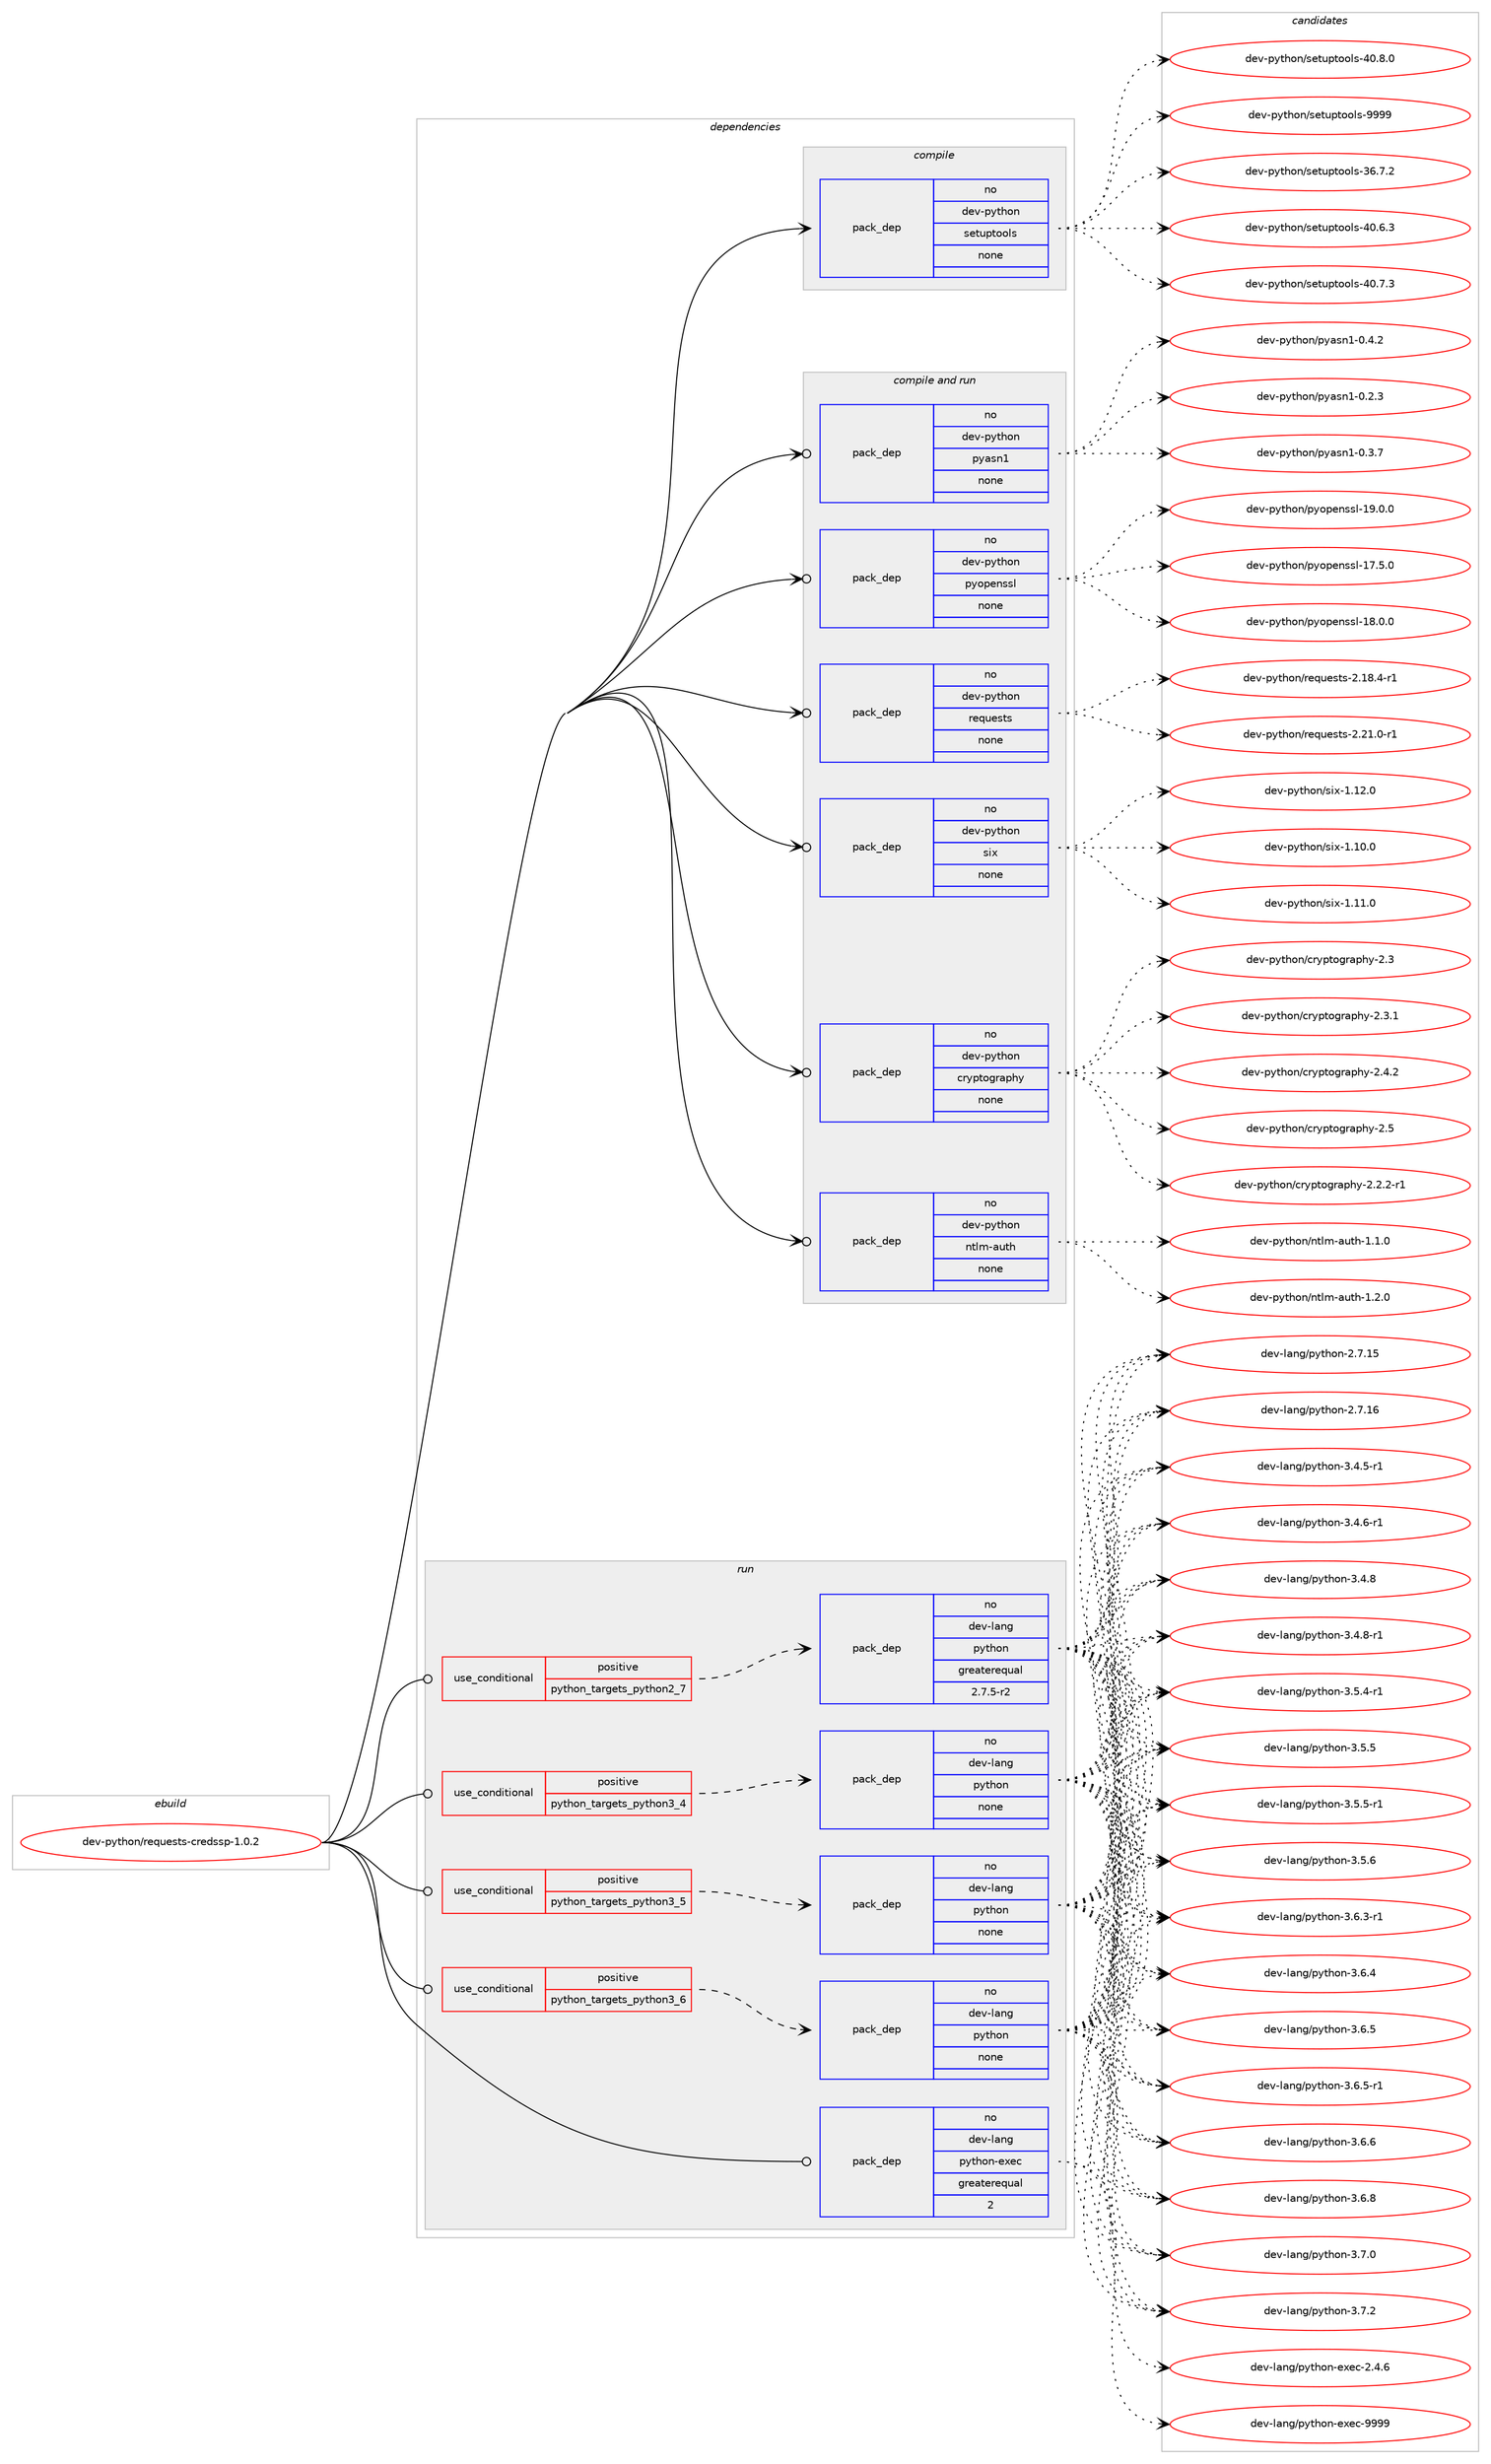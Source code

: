 digraph prolog {

# *************
# Graph options
# *************

newrank=true;
concentrate=true;
compound=true;
graph [rankdir=LR,fontname=Helvetica,fontsize=10,ranksep=1.5];#, ranksep=2.5, nodesep=0.2];
edge  [arrowhead=vee];
node  [fontname=Helvetica,fontsize=10];

# **********
# The ebuild
# **********

subgraph cluster_leftcol {
color=gray;
rank=same;
label=<<i>ebuild</i>>;
id [label="dev-python/requests-credssp-1.0.2", color=red, width=4, href="../dev-python/requests-credssp-1.0.2.svg"];
}

# ****************
# The dependencies
# ****************

subgraph cluster_midcol {
color=gray;
label=<<i>dependencies</i>>;
subgraph cluster_compile {
fillcolor="#eeeeee";
style=filled;
label=<<i>compile</i>>;
subgraph pack1031776 {
dependency1438928 [label=<<TABLE BORDER="0" CELLBORDER="1" CELLSPACING="0" CELLPADDING="4" WIDTH="220"><TR><TD ROWSPAN="6" CELLPADDING="30">pack_dep</TD></TR><TR><TD WIDTH="110">no</TD></TR><TR><TD>dev-python</TD></TR><TR><TD>setuptools</TD></TR><TR><TD>none</TD></TR><TR><TD></TD></TR></TABLE>>, shape=none, color=blue];
}
id:e -> dependency1438928:w [weight=20,style="solid",arrowhead="vee"];
}
subgraph cluster_compileandrun {
fillcolor="#eeeeee";
style=filled;
label=<<i>compile and run</i>>;
subgraph pack1031777 {
dependency1438929 [label=<<TABLE BORDER="0" CELLBORDER="1" CELLSPACING="0" CELLPADDING="4" WIDTH="220"><TR><TD ROWSPAN="6" CELLPADDING="30">pack_dep</TD></TR><TR><TD WIDTH="110">no</TD></TR><TR><TD>dev-python</TD></TR><TR><TD>cryptography</TD></TR><TR><TD>none</TD></TR><TR><TD></TD></TR></TABLE>>, shape=none, color=blue];
}
id:e -> dependency1438929:w [weight=20,style="solid",arrowhead="odotvee"];
subgraph pack1031778 {
dependency1438930 [label=<<TABLE BORDER="0" CELLBORDER="1" CELLSPACING="0" CELLPADDING="4" WIDTH="220"><TR><TD ROWSPAN="6" CELLPADDING="30">pack_dep</TD></TR><TR><TD WIDTH="110">no</TD></TR><TR><TD>dev-python</TD></TR><TR><TD>ntlm-auth</TD></TR><TR><TD>none</TD></TR><TR><TD></TD></TR></TABLE>>, shape=none, color=blue];
}
id:e -> dependency1438930:w [weight=20,style="solid",arrowhead="odotvee"];
subgraph pack1031779 {
dependency1438931 [label=<<TABLE BORDER="0" CELLBORDER="1" CELLSPACING="0" CELLPADDING="4" WIDTH="220"><TR><TD ROWSPAN="6" CELLPADDING="30">pack_dep</TD></TR><TR><TD WIDTH="110">no</TD></TR><TR><TD>dev-python</TD></TR><TR><TD>pyasn1</TD></TR><TR><TD>none</TD></TR><TR><TD></TD></TR></TABLE>>, shape=none, color=blue];
}
id:e -> dependency1438931:w [weight=20,style="solid",arrowhead="odotvee"];
subgraph pack1031780 {
dependency1438932 [label=<<TABLE BORDER="0" CELLBORDER="1" CELLSPACING="0" CELLPADDING="4" WIDTH="220"><TR><TD ROWSPAN="6" CELLPADDING="30">pack_dep</TD></TR><TR><TD WIDTH="110">no</TD></TR><TR><TD>dev-python</TD></TR><TR><TD>pyopenssl</TD></TR><TR><TD>none</TD></TR><TR><TD></TD></TR></TABLE>>, shape=none, color=blue];
}
id:e -> dependency1438932:w [weight=20,style="solid",arrowhead="odotvee"];
subgraph pack1031781 {
dependency1438933 [label=<<TABLE BORDER="0" CELLBORDER="1" CELLSPACING="0" CELLPADDING="4" WIDTH="220"><TR><TD ROWSPAN="6" CELLPADDING="30">pack_dep</TD></TR><TR><TD WIDTH="110">no</TD></TR><TR><TD>dev-python</TD></TR><TR><TD>requests</TD></TR><TR><TD>none</TD></TR><TR><TD></TD></TR></TABLE>>, shape=none, color=blue];
}
id:e -> dependency1438933:w [weight=20,style="solid",arrowhead="odotvee"];
subgraph pack1031782 {
dependency1438934 [label=<<TABLE BORDER="0" CELLBORDER="1" CELLSPACING="0" CELLPADDING="4" WIDTH="220"><TR><TD ROWSPAN="6" CELLPADDING="30">pack_dep</TD></TR><TR><TD WIDTH="110">no</TD></TR><TR><TD>dev-python</TD></TR><TR><TD>six</TD></TR><TR><TD>none</TD></TR><TR><TD></TD></TR></TABLE>>, shape=none, color=blue];
}
id:e -> dependency1438934:w [weight=20,style="solid",arrowhead="odotvee"];
}
subgraph cluster_run {
fillcolor="#eeeeee";
style=filled;
label=<<i>run</i>>;
subgraph cond383792 {
dependency1438935 [label=<<TABLE BORDER="0" CELLBORDER="1" CELLSPACING="0" CELLPADDING="4"><TR><TD ROWSPAN="3" CELLPADDING="10">use_conditional</TD></TR><TR><TD>positive</TD></TR><TR><TD>python_targets_python2_7</TD></TR></TABLE>>, shape=none, color=red];
subgraph pack1031783 {
dependency1438936 [label=<<TABLE BORDER="0" CELLBORDER="1" CELLSPACING="0" CELLPADDING="4" WIDTH="220"><TR><TD ROWSPAN="6" CELLPADDING="30">pack_dep</TD></TR><TR><TD WIDTH="110">no</TD></TR><TR><TD>dev-lang</TD></TR><TR><TD>python</TD></TR><TR><TD>greaterequal</TD></TR><TR><TD>2.7.5-r2</TD></TR></TABLE>>, shape=none, color=blue];
}
dependency1438935:e -> dependency1438936:w [weight=20,style="dashed",arrowhead="vee"];
}
id:e -> dependency1438935:w [weight=20,style="solid",arrowhead="odot"];
subgraph cond383793 {
dependency1438937 [label=<<TABLE BORDER="0" CELLBORDER="1" CELLSPACING="0" CELLPADDING="4"><TR><TD ROWSPAN="3" CELLPADDING="10">use_conditional</TD></TR><TR><TD>positive</TD></TR><TR><TD>python_targets_python3_4</TD></TR></TABLE>>, shape=none, color=red];
subgraph pack1031784 {
dependency1438938 [label=<<TABLE BORDER="0" CELLBORDER="1" CELLSPACING="0" CELLPADDING="4" WIDTH="220"><TR><TD ROWSPAN="6" CELLPADDING="30">pack_dep</TD></TR><TR><TD WIDTH="110">no</TD></TR><TR><TD>dev-lang</TD></TR><TR><TD>python</TD></TR><TR><TD>none</TD></TR><TR><TD></TD></TR></TABLE>>, shape=none, color=blue];
}
dependency1438937:e -> dependency1438938:w [weight=20,style="dashed",arrowhead="vee"];
}
id:e -> dependency1438937:w [weight=20,style="solid",arrowhead="odot"];
subgraph cond383794 {
dependency1438939 [label=<<TABLE BORDER="0" CELLBORDER="1" CELLSPACING="0" CELLPADDING="4"><TR><TD ROWSPAN="3" CELLPADDING="10">use_conditional</TD></TR><TR><TD>positive</TD></TR><TR><TD>python_targets_python3_5</TD></TR></TABLE>>, shape=none, color=red];
subgraph pack1031785 {
dependency1438940 [label=<<TABLE BORDER="0" CELLBORDER="1" CELLSPACING="0" CELLPADDING="4" WIDTH="220"><TR><TD ROWSPAN="6" CELLPADDING="30">pack_dep</TD></TR><TR><TD WIDTH="110">no</TD></TR><TR><TD>dev-lang</TD></TR><TR><TD>python</TD></TR><TR><TD>none</TD></TR><TR><TD></TD></TR></TABLE>>, shape=none, color=blue];
}
dependency1438939:e -> dependency1438940:w [weight=20,style="dashed",arrowhead="vee"];
}
id:e -> dependency1438939:w [weight=20,style="solid",arrowhead="odot"];
subgraph cond383795 {
dependency1438941 [label=<<TABLE BORDER="0" CELLBORDER="1" CELLSPACING="0" CELLPADDING="4"><TR><TD ROWSPAN="3" CELLPADDING="10">use_conditional</TD></TR><TR><TD>positive</TD></TR><TR><TD>python_targets_python3_6</TD></TR></TABLE>>, shape=none, color=red];
subgraph pack1031786 {
dependency1438942 [label=<<TABLE BORDER="0" CELLBORDER="1" CELLSPACING="0" CELLPADDING="4" WIDTH="220"><TR><TD ROWSPAN="6" CELLPADDING="30">pack_dep</TD></TR><TR><TD WIDTH="110">no</TD></TR><TR><TD>dev-lang</TD></TR><TR><TD>python</TD></TR><TR><TD>none</TD></TR><TR><TD></TD></TR></TABLE>>, shape=none, color=blue];
}
dependency1438941:e -> dependency1438942:w [weight=20,style="dashed",arrowhead="vee"];
}
id:e -> dependency1438941:w [weight=20,style="solid",arrowhead="odot"];
subgraph pack1031787 {
dependency1438943 [label=<<TABLE BORDER="0" CELLBORDER="1" CELLSPACING="0" CELLPADDING="4" WIDTH="220"><TR><TD ROWSPAN="6" CELLPADDING="30">pack_dep</TD></TR><TR><TD WIDTH="110">no</TD></TR><TR><TD>dev-lang</TD></TR><TR><TD>python-exec</TD></TR><TR><TD>greaterequal</TD></TR><TR><TD>2</TD></TR></TABLE>>, shape=none, color=blue];
}
id:e -> dependency1438943:w [weight=20,style="solid",arrowhead="odot"];
}
}

# **************
# The candidates
# **************

subgraph cluster_choices {
rank=same;
color=gray;
label=<<i>candidates</i>>;

subgraph choice1031776 {
color=black;
nodesep=1;
choice100101118451121211161041111104711510111611711211611111110811545515446554650 [label="dev-python/setuptools-36.7.2", color=red, width=4,href="../dev-python/setuptools-36.7.2.svg"];
choice100101118451121211161041111104711510111611711211611111110811545524846544651 [label="dev-python/setuptools-40.6.3", color=red, width=4,href="../dev-python/setuptools-40.6.3.svg"];
choice100101118451121211161041111104711510111611711211611111110811545524846554651 [label="dev-python/setuptools-40.7.3", color=red, width=4,href="../dev-python/setuptools-40.7.3.svg"];
choice100101118451121211161041111104711510111611711211611111110811545524846564648 [label="dev-python/setuptools-40.8.0", color=red, width=4,href="../dev-python/setuptools-40.8.0.svg"];
choice10010111845112121116104111110471151011161171121161111111081154557575757 [label="dev-python/setuptools-9999", color=red, width=4,href="../dev-python/setuptools-9999.svg"];
dependency1438928:e -> choice100101118451121211161041111104711510111611711211611111110811545515446554650:w [style=dotted,weight="100"];
dependency1438928:e -> choice100101118451121211161041111104711510111611711211611111110811545524846544651:w [style=dotted,weight="100"];
dependency1438928:e -> choice100101118451121211161041111104711510111611711211611111110811545524846554651:w [style=dotted,weight="100"];
dependency1438928:e -> choice100101118451121211161041111104711510111611711211611111110811545524846564648:w [style=dotted,weight="100"];
dependency1438928:e -> choice10010111845112121116104111110471151011161171121161111111081154557575757:w [style=dotted,weight="100"];
}
subgraph choice1031777 {
color=black;
nodesep=1;
choice100101118451121211161041111104799114121112116111103114971121041214550465046504511449 [label="dev-python/cryptography-2.2.2-r1", color=red, width=4,href="../dev-python/cryptography-2.2.2-r1.svg"];
choice1001011184511212111610411111047991141211121161111031149711210412145504651 [label="dev-python/cryptography-2.3", color=red, width=4,href="../dev-python/cryptography-2.3.svg"];
choice10010111845112121116104111110479911412111211611110311497112104121455046514649 [label="dev-python/cryptography-2.3.1", color=red, width=4,href="../dev-python/cryptography-2.3.1.svg"];
choice10010111845112121116104111110479911412111211611110311497112104121455046524650 [label="dev-python/cryptography-2.4.2", color=red, width=4,href="../dev-python/cryptography-2.4.2.svg"];
choice1001011184511212111610411111047991141211121161111031149711210412145504653 [label="dev-python/cryptography-2.5", color=red, width=4,href="../dev-python/cryptography-2.5.svg"];
dependency1438929:e -> choice100101118451121211161041111104799114121112116111103114971121041214550465046504511449:w [style=dotted,weight="100"];
dependency1438929:e -> choice1001011184511212111610411111047991141211121161111031149711210412145504651:w [style=dotted,weight="100"];
dependency1438929:e -> choice10010111845112121116104111110479911412111211611110311497112104121455046514649:w [style=dotted,weight="100"];
dependency1438929:e -> choice10010111845112121116104111110479911412111211611110311497112104121455046524650:w [style=dotted,weight="100"];
dependency1438929:e -> choice1001011184511212111610411111047991141211121161111031149711210412145504653:w [style=dotted,weight="100"];
}
subgraph choice1031778 {
color=black;
nodesep=1;
choice10010111845112121116104111110471101161081094597117116104454946494648 [label="dev-python/ntlm-auth-1.1.0", color=red, width=4,href="../dev-python/ntlm-auth-1.1.0.svg"];
choice10010111845112121116104111110471101161081094597117116104454946504648 [label="dev-python/ntlm-auth-1.2.0", color=red, width=4,href="../dev-python/ntlm-auth-1.2.0.svg"];
dependency1438930:e -> choice10010111845112121116104111110471101161081094597117116104454946494648:w [style=dotted,weight="100"];
dependency1438930:e -> choice10010111845112121116104111110471101161081094597117116104454946504648:w [style=dotted,weight="100"];
}
subgraph choice1031779 {
color=black;
nodesep=1;
choice10010111845112121116104111110471121219711511049454846504651 [label="dev-python/pyasn1-0.2.3", color=red, width=4,href="../dev-python/pyasn1-0.2.3.svg"];
choice10010111845112121116104111110471121219711511049454846514655 [label="dev-python/pyasn1-0.3.7", color=red, width=4,href="../dev-python/pyasn1-0.3.7.svg"];
choice10010111845112121116104111110471121219711511049454846524650 [label="dev-python/pyasn1-0.4.2", color=red, width=4,href="../dev-python/pyasn1-0.4.2.svg"];
dependency1438931:e -> choice10010111845112121116104111110471121219711511049454846504651:w [style=dotted,weight="100"];
dependency1438931:e -> choice10010111845112121116104111110471121219711511049454846514655:w [style=dotted,weight="100"];
dependency1438931:e -> choice10010111845112121116104111110471121219711511049454846524650:w [style=dotted,weight="100"];
}
subgraph choice1031780 {
color=black;
nodesep=1;
choice100101118451121211161041111104711212111111210111011511510845495546534648 [label="dev-python/pyopenssl-17.5.0", color=red, width=4,href="../dev-python/pyopenssl-17.5.0.svg"];
choice100101118451121211161041111104711212111111210111011511510845495646484648 [label="dev-python/pyopenssl-18.0.0", color=red, width=4,href="../dev-python/pyopenssl-18.0.0.svg"];
choice100101118451121211161041111104711212111111210111011511510845495746484648 [label="dev-python/pyopenssl-19.0.0", color=red, width=4,href="../dev-python/pyopenssl-19.0.0.svg"];
dependency1438932:e -> choice100101118451121211161041111104711212111111210111011511510845495546534648:w [style=dotted,weight="100"];
dependency1438932:e -> choice100101118451121211161041111104711212111111210111011511510845495646484648:w [style=dotted,weight="100"];
dependency1438932:e -> choice100101118451121211161041111104711212111111210111011511510845495746484648:w [style=dotted,weight="100"];
}
subgraph choice1031781 {
color=black;
nodesep=1;
choice1001011184511212111610411111047114101113117101115116115455046495646524511449 [label="dev-python/requests-2.18.4-r1", color=red, width=4,href="../dev-python/requests-2.18.4-r1.svg"];
choice1001011184511212111610411111047114101113117101115116115455046504946484511449 [label="dev-python/requests-2.21.0-r1", color=red, width=4,href="../dev-python/requests-2.21.0-r1.svg"];
dependency1438933:e -> choice1001011184511212111610411111047114101113117101115116115455046495646524511449:w [style=dotted,weight="100"];
dependency1438933:e -> choice1001011184511212111610411111047114101113117101115116115455046504946484511449:w [style=dotted,weight="100"];
}
subgraph choice1031782 {
color=black;
nodesep=1;
choice100101118451121211161041111104711510512045494649484648 [label="dev-python/six-1.10.0", color=red, width=4,href="../dev-python/six-1.10.0.svg"];
choice100101118451121211161041111104711510512045494649494648 [label="dev-python/six-1.11.0", color=red, width=4,href="../dev-python/six-1.11.0.svg"];
choice100101118451121211161041111104711510512045494649504648 [label="dev-python/six-1.12.0", color=red, width=4,href="../dev-python/six-1.12.0.svg"];
dependency1438934:e -> choice100101118451121211161041111104711510512045494649484648:w [style=dotted,weight="100"];
dependency1438934:e -> choice100101118451121211161041111104711510512045494649494648:w [style=dotted,weight="100"];
dependency1438934:e -> choice100101118451121211161041111104711510512045494649504648:w [style=dotted,weight="100"];
}
subgraph choice1031783 {
color=black;
nodesep=1;
choice10010111845108971101034711212111610411111045504655464953 [label="dev-lang/python-2.7.15", color=red, width=4,href="../dev-lang/python-2.7.15.svg"];
choice10010111845108971101034711212111610411111045504655464954 [label="dev-lang/python-2.7.16", color=red, width=4,href="../dev-lang/python-2.7.16.svg"];
choice1001011184510897110103471121211161041111104551465246534511449 [label="dev-lang/python-3.4.5-r1", color=red, width=4,href="../dev-lang/python-3.4.5-r1.svg"];
choice1001011184510897110103471121211161041111104551465246544511449 [label="dev-lang/python-3.4.6-r1", color=red, width=4,href="../dev-lang/python-3.4.6-r1.svg"];
choice100101118451089711010347112121116104111110455146524656 [label="dev-lang/python-3.4.8", color=red, width=4,href="../dev-lang/python-3.4.8.svg"];
choice1001011184510897110103471121211161041111104551465246564511449 [label="dev-lang/python-3.4.8-r1", color=red, width=4,href="../dev-lang/python-3.4.8-r1.svg"];
choice1001011184510897110103471121211161041111104551465346524511449 [label="dev-lang/python-3.5.4-r1", color=red, width=4,href="../dev-lang/python-3.5.4-r1.svg"];
choice100101118451089711010347112121116104111110455146534653 [label="dev-lang/python-3.5.5", color=red, width=4,href="../dev-lang/python-3.5.5.svg"];
choice1001011184510897110103471121211161041111104551465346534511449 [label="dev-lang/python-3.5.5-r1", color=red, width=4,href="../dev-lang/python-3.5.5-r1.svg"];
choice100101118451089711010347112121116104111110455146534654 [label="dev-lang/python-3.5.6", color=red, width=4,href="../dev-lang/python-3.5.6.svg"];
choice1001011184510897110103471121211161041111104551465446514511449 [label="dev-lang/python-3.6.3-r1", color=red, width=4,href="../dev-lang/python-3.6.3-r1.svg"];
choice100101118451089711010347112121116104111110455146544652 [label="dev-lang/python-3.6.4", color=red, width=4,href="../dev-lang/python-3.6.4.svg"];
choice100101118451089711010347112121116104111110455146544653 [label="dev-lang/python-3.6.5", color=red, width=4,href="../dev-lang/python-3.6.5.svg"];
choice1001011184510897110103471121211161041111104551465446534511449 [label="dev-lang/python-3.6.5-r1", color=red, width=4,href="../dev-lang/python-3.6.5-r1.svg"];
choice100101118451089711010347112121116104111110455146544654 [label="dev-lang/python-3.6.6", color=red, width=4,href="../dev-lang/python-3.6.6.svg"];
choice100101118451089711010347112121116104111110455146544656 [label="dev-lang/python-3.6.8", color=red, width=4,href="../dev-lang/python-3.6.8.svg"];
choice100101118451089711010347112121116104111110455146554648 [label="dev-lang/python-3.7.0", color=red, width=4,href="../dev-lang/python-3.7.0.svg"];
choice100101118451089711010347112121116104111110455146554650 [label="dev-lang/python-3.7.2", color=red, width=4,href="../dev-lang/python-3.7.2.svg"];
dependency1438936:e -> choice10010111845108971101034711212111610411111045504655464953:w [style=dotted,weight="100"];
dependency1438936:e -> choice10010111845108971101034711212111610411111045504655464954:w [style=dotted,weight="100"];
dependency1438936:e -> choice1001011184510897110103471121211161041111104551465246534511449:w [style=dotted,weight="100"];
dependency1438936:e -> choice1001011184510897110103471121211161041111104551465246544511449:w [style=dotted,weight="100"];
dependency1438936:e -> choice100101118451089711010347112121116104111110455146524656:w [style=dotted,weight="100"];
dependency1438936:e -> choice1001011184510897110103471121211161041111104551465246564511449:w [style=dotted,weight="100"];
dependency1438936:e -> choice1001011184510897110103471121211161041111104551465346524511449:w [style=dotted,weight="100"];
dependency1438936:e -> choice100101118451089711010347112121116104111110455146534653:w [style=dotted,weight="100"];
dependency1438936:e -> choice1001011184510897110103471121211161041111104551465346534511449:w [style=dotted,weight="100"];
dependency1438936:e -> choice100101118451089711010347112121116104111110455146534654:w [style=dotted,weight="100"];
dependency1438936:e -> choice1001011184510897110103471121211161041111104551465446514511449:w [style=dotted,weight="100"];
dependency1438936:e -> choice100101118451089711010347112121116104111110455146544652:w [style=dotted,weight="100"];
dependency1438936:e -> choice100101118451089711010347112121116104111110455146544653:w [style=dotted,weight="100"];
dependency1438936:e -> choice1001011184510897110103471121211161041111104551465446534511449:w [style=dotted,weight="100"];
dependency1438936:e -> choice100101118451089711010347112121116104111110455146544654:w [style=dotted,weight="100"];
dependency1438936:e -> choice100101118451089711010347112121116104111110455146544656:w [style=dotted,weight="100"];
dependency1438936:e -> choice100101118451089711010347112121116104111110455146554648:w [style=dotted,weight="100"];
dependency1438936:e -> choice100101118451089711010347112121116104111110455146554650:w [style=dotted,weight="100"];
}
subgraph choice1031784 {
color=black;
nodesep=1;
choice10010111845108971101034711212111610411111045504655464953 [label="dev-lang/python-2.7.15", color=red, width=4,href="../dev-lang/python-2.7.15.svg"];
choice10010111845108971101034711212111610411111045504655464954 [label="dev-lang/python-2.7.16", color=red, width=4,href="../dev-lang/python-2.7.16.svg"];
choice1001011184510897110103471121211161041111104551465246534511449 [label="dev-lang/python-3.4.5-r1", color=red, width=4,href="../dev-lang/python-3.4.5-r1.svg"];
choice1001011184510897110103471121211161041111104551465246544511449 [label="dev-lang/python-3.4.6-r1", color=red, width=4,href="../dev-lang/python-3.4.6-r1.svg"];
choice100101118451089711010347112121116104111110455146524656 [label="dev-lang/python-3.4.8", color=red, width=4,href="../dev-lang/python-3.4.8.svg"];
choice1001011184510897110103471121211161041111104551465246564511449 [label="dev-lang/python-3.4.8-r1", color=red, width=4,href="../dev-lang/python-3.4.8-r1.svg"];
choice1001011184510897110103471121211161041111104551465346524511449 [label="dev-lang/python-3.5.4-r1", color=red, width=4,href="../dev-lang/python-3.5.4-r1.svg"];
choice100101118451089711010347112121116104111110455146534653 [label="dev-lang/python-3.5.5", color=red, width=4,href="../dev-lang/python-3.5.5.svg"];
choice1001011184510897110103471121211161041111104551465346534511449 [label="dev-lang/python-3.5.5-r1", color=red, width=4,href="../dev-lang/python-3.5.5-r1.svg"];
choice100101118451089711010347112121116104111110455146534654 [label="dev-lang/python-3.5.6", color=red, width=4,href="../dev-lang/python-3.5.6.svg"];
choice1001011184510897110103471121211161041111104551465446514511449 [label="dev-lang/python-3.6.3-r1", color=red, width=4,href="../dev-lang/python-3.6.3-r1.svg"];
choice100101118451089711010347112121116104111110455146544652 [label="dev-lang/python-3.6.4", color=red, width=4,href="../dev-lang/python-3.6.4.svg"];
choice100101118451089711010347112121116104111110455146544653 [label="dev-lang/python-3.6.5", color=red, width=4,href="../dev-lang/python-3.6.5.svg"];
choice1001011184510897110103471121211161041111104551465446534511449 [label="dev-lang/python-3.6.5-r1", color=red, width=4,href="../dev-lang/python-3.6.5-r1.svg"];
choice100101118451089711010347112121116104111110455146544654 [label="dev-lang/python-3.6.6", color=red, width=4,href="../dev-lang/python-3.6.6.svg"];
choice100101118451089711010347112121116104111110455146544656 [label="dev-lang/python-3.6.8", color=red, width=4,href="../dev-lang/python-3.6.8.svg"];
choice100101118451089711010347112121116104111110455146554648 [label="dev-lang/python-3.7.0", color=red, width=4,href="../dev-lang/python-3.7.0.svg"];
choice100101118451089711010347112121116104111110455146554650 [label="dev-lang/python-3.7.2", color=red, width=4,href="../dev-lang/python-3.7.2.svg"];
dependency1438938:e -> choice10010111845108971101034711212111610411111045504655464953:w [style=dotted,weight="100"];
dependency1438938:e -> choice10010111845108971101034711212111610411111045504655464954:w [style=dotted,weight="100"];
dependency1438938:e -> choice1001011184510897110103471121211161041111104551465246534511449:w [style=dotted,weight="100"];
dependency1438938:e -> choice1001011184510897110103471121211161041111104551465246544511449:w [style=dotted,weight="100"];
dependency1438938:e -> choice100101118451089711010347112121116104111110455146524656:w [style=dotted,weight="100"];
dependency1438938:e -> choice1001011184510897110103471121211161041111104551465246564511449:w [style=dotted,weight="100"];
dependency1438938:e -> choice1001011184510897110103471121211161041111104551465346524511449:w [style=dotted,weight="100"];
dependency1438938:e -> choice100101118451089711010347112121116104111110455146534653:w [style=dotted,weight="100"];
dependency1438938:e -> choice1001011184510897110103471121211161041111104551465346534511449:w [style=dotted,weight="100"];
dependency1438938:e -> choice100101118451089711010347112121116104111110455146534654:w [style=dotted,weight="100"];
dependency1438938:e -> choice1001011184510897110103471121211161041111104551465446514511449:w [style=dotted,weight="100"];
dependency1438938:e -> choice100101118451089711010347112121116104111110455146544652:w [style=dotted,weight="100"];
dependency1438938:e -> choice100101118451089711010347112121116104111110455146544653:w [style=dotted,weight="100"];
dependency1438938:e -> choice1001011184510897110103471121211161041111104551465446534511449:w [style=dotted,weight="100"];
dependency1438938:e -> choice100101118451089711010347112121116104111110455146544654:w [style=dotted,weight="100"];
dependency1438938:e -> choice100101118451089711010347112121116104111110455146544656:w [style=dotted,weight="100"];
dependency1438938:e -> choice100101118451089711010347112121116104111110455146554648:w [style=dotted,weight="100"];
dependency1438938:e -> choice100101118451089711010347112121116104111110455146554650:w [style=dotted,weight="100"];
}
subgraph choice1031785 {
color=black;
nodesep=1;
choice10010111845108971101034711212111610411111045504655464953 [label="dev-lang/python-2.7.15", color=red, width=4,href="../dev-lang/python-2.7.15.svg"];
choice10010111845108971101034711212111610411111045504655464954 [label="dev-lang/python-2.7.16", color=red, width=4,href="../dev-lang/python-2.7.16.svg"];
choice1001011184510897110103471121211161041111104551465246534511449 [label="dev-lang/python-3.4.5-r1", color=red, width=4,href="../dev-lang/python-3.4.5-r1.svg"];
choice1001011184510897110103471121211161041111104551465246544511449 [label="dev-lang/python-3.4.6-r1", color=red, width=4,href="../dev-lang/python-3.4.6-r1.svg"];
choice100101118451089711010347112121116104111110455146524656 [label="dev-lang/python-3.4.8", color=red, width=4,href="../dev-lang/python-3.4.8.svg"];
choice1001011184510897110103471121211161041111104551465246564511449 [label="dev-lang/python-3.4.8-r1", color=red, width=4,href="../dev-lang/python-3.4.8-r1.svg"];
choice1001011184510897110103471121211161041111104551465346524511449 [label="dev-lang/python-3.5.4-r1", color=red, width=4,href="../dev-lang/python-3.5.4-r1.svg"];
choice100101118451089711010347112121116104111110455146534653 [label="dev-lang/python-3.5.5", color=red, width=4,href="../dev-lang/python-3.5.5.svg"];
choice1001011184510897110103471121211161041111104551465346534511449 [label="dev-lang/python-3.5.5-r1", color=red, width=4,href="../dev-lang/python-3.5.5-r1.svg"];
choice100101118451089711010347112121116104111110455146534654 [label="dev-lang/python-3.5.6", color=red, width=4,href="../dev-lang/python-3.5.6.svg"];
choice1001011184510897110103471121211161041111104551465446514511449 [label="dev-lang/python-3.6.3-r1", color=red, width=4,href="../dev-lang/python-3.6.3-r1.svg"];
choice100101118451089711010347112121116104111110455146544652 [label="dev-lang/python-3.6.4", color=red, width=4,href="../dev-lang/python-3.6.4.svg"];
choice100101118451089711010347112121116104111110455146544653 [label="dev-lang/python-3.6.5", color=red, width=4,href="../dev-lang/python-3.6.5.svg"];
choice1001011184510897110103471121211161041111104551465446534511449 [label="dev-lang/python-3.6.5-r1", color=red, width=4,href="../dev-lang/python-3.6.5-r1.svg"];
choice100101118451089711010347112121116104111110455146544654 [label="dev-lang/python-3.6.6", color=red, width=4,href="../dev-lang/python-3.6.6.svg"];
choice100101118451089711010347112121116104111110455146544656 [label="dev-lang/python-3.6.8", color=red, width=4,href="../dev-lang/python-3.6.8.svg"];
choice100101118451089711010347112121116104111110455146554648 [label="dev-lang/python-3.7.0", color=red, width=4,href="../dev-lang/python-3.7.0.svg"];
choice100101118451089711010347112121116104111110455146554650 [label="dev-lang/python-3.7.2", color=red, width=4,href="../dev-lang/python-3.7.2.svg"];
dependency1438940:e -> choice10010111845108971101034711212111610411111045504655464953:w [style=dotted,weight="100"];
dependency1438940:e -> choice10010111845108971101034711212111610411111045504655464954:w [style=dotted,weight="100"];
dependency1438940:e -> choice1001011184510897110103471121211161041111104551465246534511449:w [style=dotted,weight="100"];
dependency1438940:e -> choice1001011184510897110103471121211161041111104551465246544511449:w [style=dotted,weight="100"];
dependency1438940:e -> choice100101118451089711010347112121116104111110455146524656:w [style=dotted,weight="100"];
dependency1438940:e -> choice1001011184510897110103471121211161041111104551465246564511449:w [style=dotted,weight="100"];
dependency1438940:e -> choice1001011184510897110103471121211161041111104551465346524511449:w [style=dotted,weight="100"];
dependency1438940:e -> choice100101118451089711010347112121116104111110455146534653:w [style=dotted,weight="100"];
dependency1438940:e -> choice1001011184510897110103471121211161041111104551465346534511449:w [style=dotted,weight="100"];
dependency1438940:e -> choice100101118451089711010347112121116104111110455146534654:w [style=dotted,weight="100"];
dependency1438940:e -> choice1001011184510897110103471121211161041111104551465446514511449:w [style=dotted,weight="100"];
dependency1438940:e -> choice100101118451089711010347112121116104111110455146544652:w [style=dotted,weight="100"];
dependency1438940:e -> choice100101118451089711010347112121116104111110455146544653:w [style=dotted,weight="100"];
dependency1438940:e -> choice1001011184510897110103471121211161041111104551465446534511449:w [style=dotted,weight="100"];
dependency1438940:e -> choice100101118451089711010347112121116104111110455146544654:w [style=dotted,weight="100"];
dependency1438940:e -> choice100101118451089711010347112121116104111110455146544656:w [style=dotted,weight="100"];
dependency1438940:e -> choice100101118451089711010347112121116104111110455146554648:w [style=dotted,weight="100"];
dependency1438940:e -> choice100101118451089711010347112121116104111110455146554650:w [style=dotted,weight="100"];
}
subgraph choice1031786 {
color=black;
nodesep=1;
choice10010111845108971101034711212111610411111045504655464953 [label="dev-lang/python-2.7.15", color=red, width=4,href="../dev-lang/python-2.7.15.svg"];
choice10010111845108971101034711212111610411111045504655464954 [label="dev-lang/python-2.7.16", color=red, width=4,href="../dev-lang/python-2.7.16.svg"];
choice1001011184510897110103471121211161041111104551465246534511449 [label="dev-lang/python-3.4.5-r1", color=red, width=4,href="../dev-lang/python-3.4.5-r1.svg"];
choice1001011184510897110103471121211161041111104551465246544511449 [label="dev-lang/python-3.4.6-r1", color=red, width=4,href="../dev-lang/python-3.4.6-r1.svg"];
choice100101118451089711010347112121116104111110455146524656 [label="dev-lang/python-3.4.8", color=red, width=4,href="../dev-lang/python-3.4.8.svg"];
choice1001011184510897110103471121211161041111104551465246564511449 [label="dev-lang/python-3.4.8-r1", color=red, width=4,href="../dev-lang/python-3.4.8-r1.svg"];
choice1001011184510897110103471121211161041111104551465346524511449 [label="dev-lang/python-3.5.4-r1", color=red, width=4,href="../dev-lang/python-3.5.4-r1.svg"];
choice100101118451089711010347112121116104111110455146534653 [label="dev-lang/python-3.5.5", color=red, width=4,href="../dev-lang/python-3.5.5.svg"];
choice1001011184510897110103471121211161041111104551465346534511449 [label="dev-lang/python-3.5.5-r1", color=red, width=4,href="../dev-lang/python-3.5.5-r1.svg"];
choice100101118451089711010347112121116104111110455146534654 [label="dev-lang/python-3.5.6", color=red, width=4,href="../dev-lang/python-3.5.6.svg"];
choice1001011184510897110103471121211161041111104551465446514511449 [label="dev-lang/python-3.6.3-r1", color=red, width=4,href="../dev-lang/python-3.6.3-r1.svg"];
choice100101118451089711010347112121116104111110455146544652 [label="dev-lang/python-3.6.4", color=red, width=4,href="../dev-lang/python-3.6.4.svg"];
choice100101118451089711010347112121116104111110455146544653 [label="dev-lang/python-3.6.5", color=red, width=4,href="../dev-lang/python-3.6.5.svg"];
choice1001011184510897110103471121211161041111104551465446534511449 [label="dev-lang/python-3.6.5-r1", color=red, width=4,href="../dev-lang/python-3.6.5-r1.svg"];
choice100101118451089711010347112121116104111110455146544654 [label="dev-lang/python-3.6.6", color=red, width=4,href="../dev-lang/python-3.6.6.svg"];
choice100101118451089711010347112121116104111110455146544656 [label="dev-lang/python-3.6.8", color=red, width=4,href="../dev-lang/python-3.6.8.svg"];
choice100101118451089711010347112121116104111110455146554648 [label="dev-lang/python-3.7.0", color=red, width=4,href="../dev-lang/python-3.7.0.svg"];
choice100101118451089711010347112121116104111110455146554650 [label="dev-lang/python-3.7.2", color=red, width=4,href="../dev-lang/python-3.7.2.svg"];
dependency1438942:e -> choice10010111845108971101034711212111610411111045504655464953:w [style=dotted,weight="100"];
dependency1438942:e -> choice10010111845108971101034711212111610411111045504655464954:w [style=dotted,weight="100"];
dependency1438942:e -> choice1001011184510897110103471121211161041111104551465246534511449:w [style=dotted,weight="100"];
dependency1438942:e -> choice1001011184510897110103471121211161041111104551465246544511449:w [style=dotted,weight="100"];
dependency1438942:e -> choice100101118451089711010347112121116104111110455146524656:w [style=dotted,weight="100"];
dependency1438942:e -> choice1001011184510897110103471121211161041111104551465246564511449:w [style=dotted,weight="100"];
dependency1438942:e -> choice1001011184510897110103471121211161041111104551465346524511449:w [style=dotted,weight="100"];
dependency1438942:e -> choice100101118451089711010347112121116104111110455146534653:w [style=dotted,weight="100"];
dependency1438942:e -> choice1001011184510897110103471121211161041111104551465346534511449:w [style=dotted,weight="100"];
dependency1438942:e -> choice100101118451089711010347112121116104111110455146534654:w [style=dotted,weight="100"];
dependency1438942:e -> choice1001011184510897110103471121211161041111104551465446514511449:w [style=dotted,weight="100"];
dependency1438942:e -> choice100101118451089711010347112121116104111110455146544652:w [style=dotted,weight="100"];
dependency1438942:e -> choice100101118451089711010347112121116104111110455146544653:w [style=dotted,weight="100"];
dependency1438942:e -> choice1001011184510897110103471121211161041111104551465446534511449:w [style=dotted,weight="100"];
dependency1438942:e -> choice100101118451089711010347112121116104111110455146544654:w [style=dotted,weight="100"];
dependency1438942:e -> choice100101118451089711010347112121116104111110455146544656:w [style=dotted,weight="100"];
dependency1438942:e -> choice100101118451089711010347112121116104111110455146554648:w [style=dotted,weight="100"];
dependency1438942:e -> choice100101118451089711010347112121116104111110455146554650:w [style=dotted,weight="100"];
}
subgraph choice1031787 {
color=black;
nodesep=1;
choice1001011184510897110103471121211161041111104510112010199455046524654 [label="dev-lang/python-exec-2.4.6", color=red, width=4,href="../dev-lang/python-exec-2.4.6.svg"];
choice10010111845108971101034711212111610411111045101120101994557575757 [label="dev-lang/python-exec-9999", color=red, width=4,href="../dev-lang/python-exec-9999.svg"];
dependency1438943:e -> choice1001011184510897110103471121211161041111104510112010199455046524654:w [style=dotted,weight="100"];
dependency1438943:e -> choice10010111845108971101034711212111610411111045101120101994557575757:w [style=dotted,weight="100"];
}
}

}
